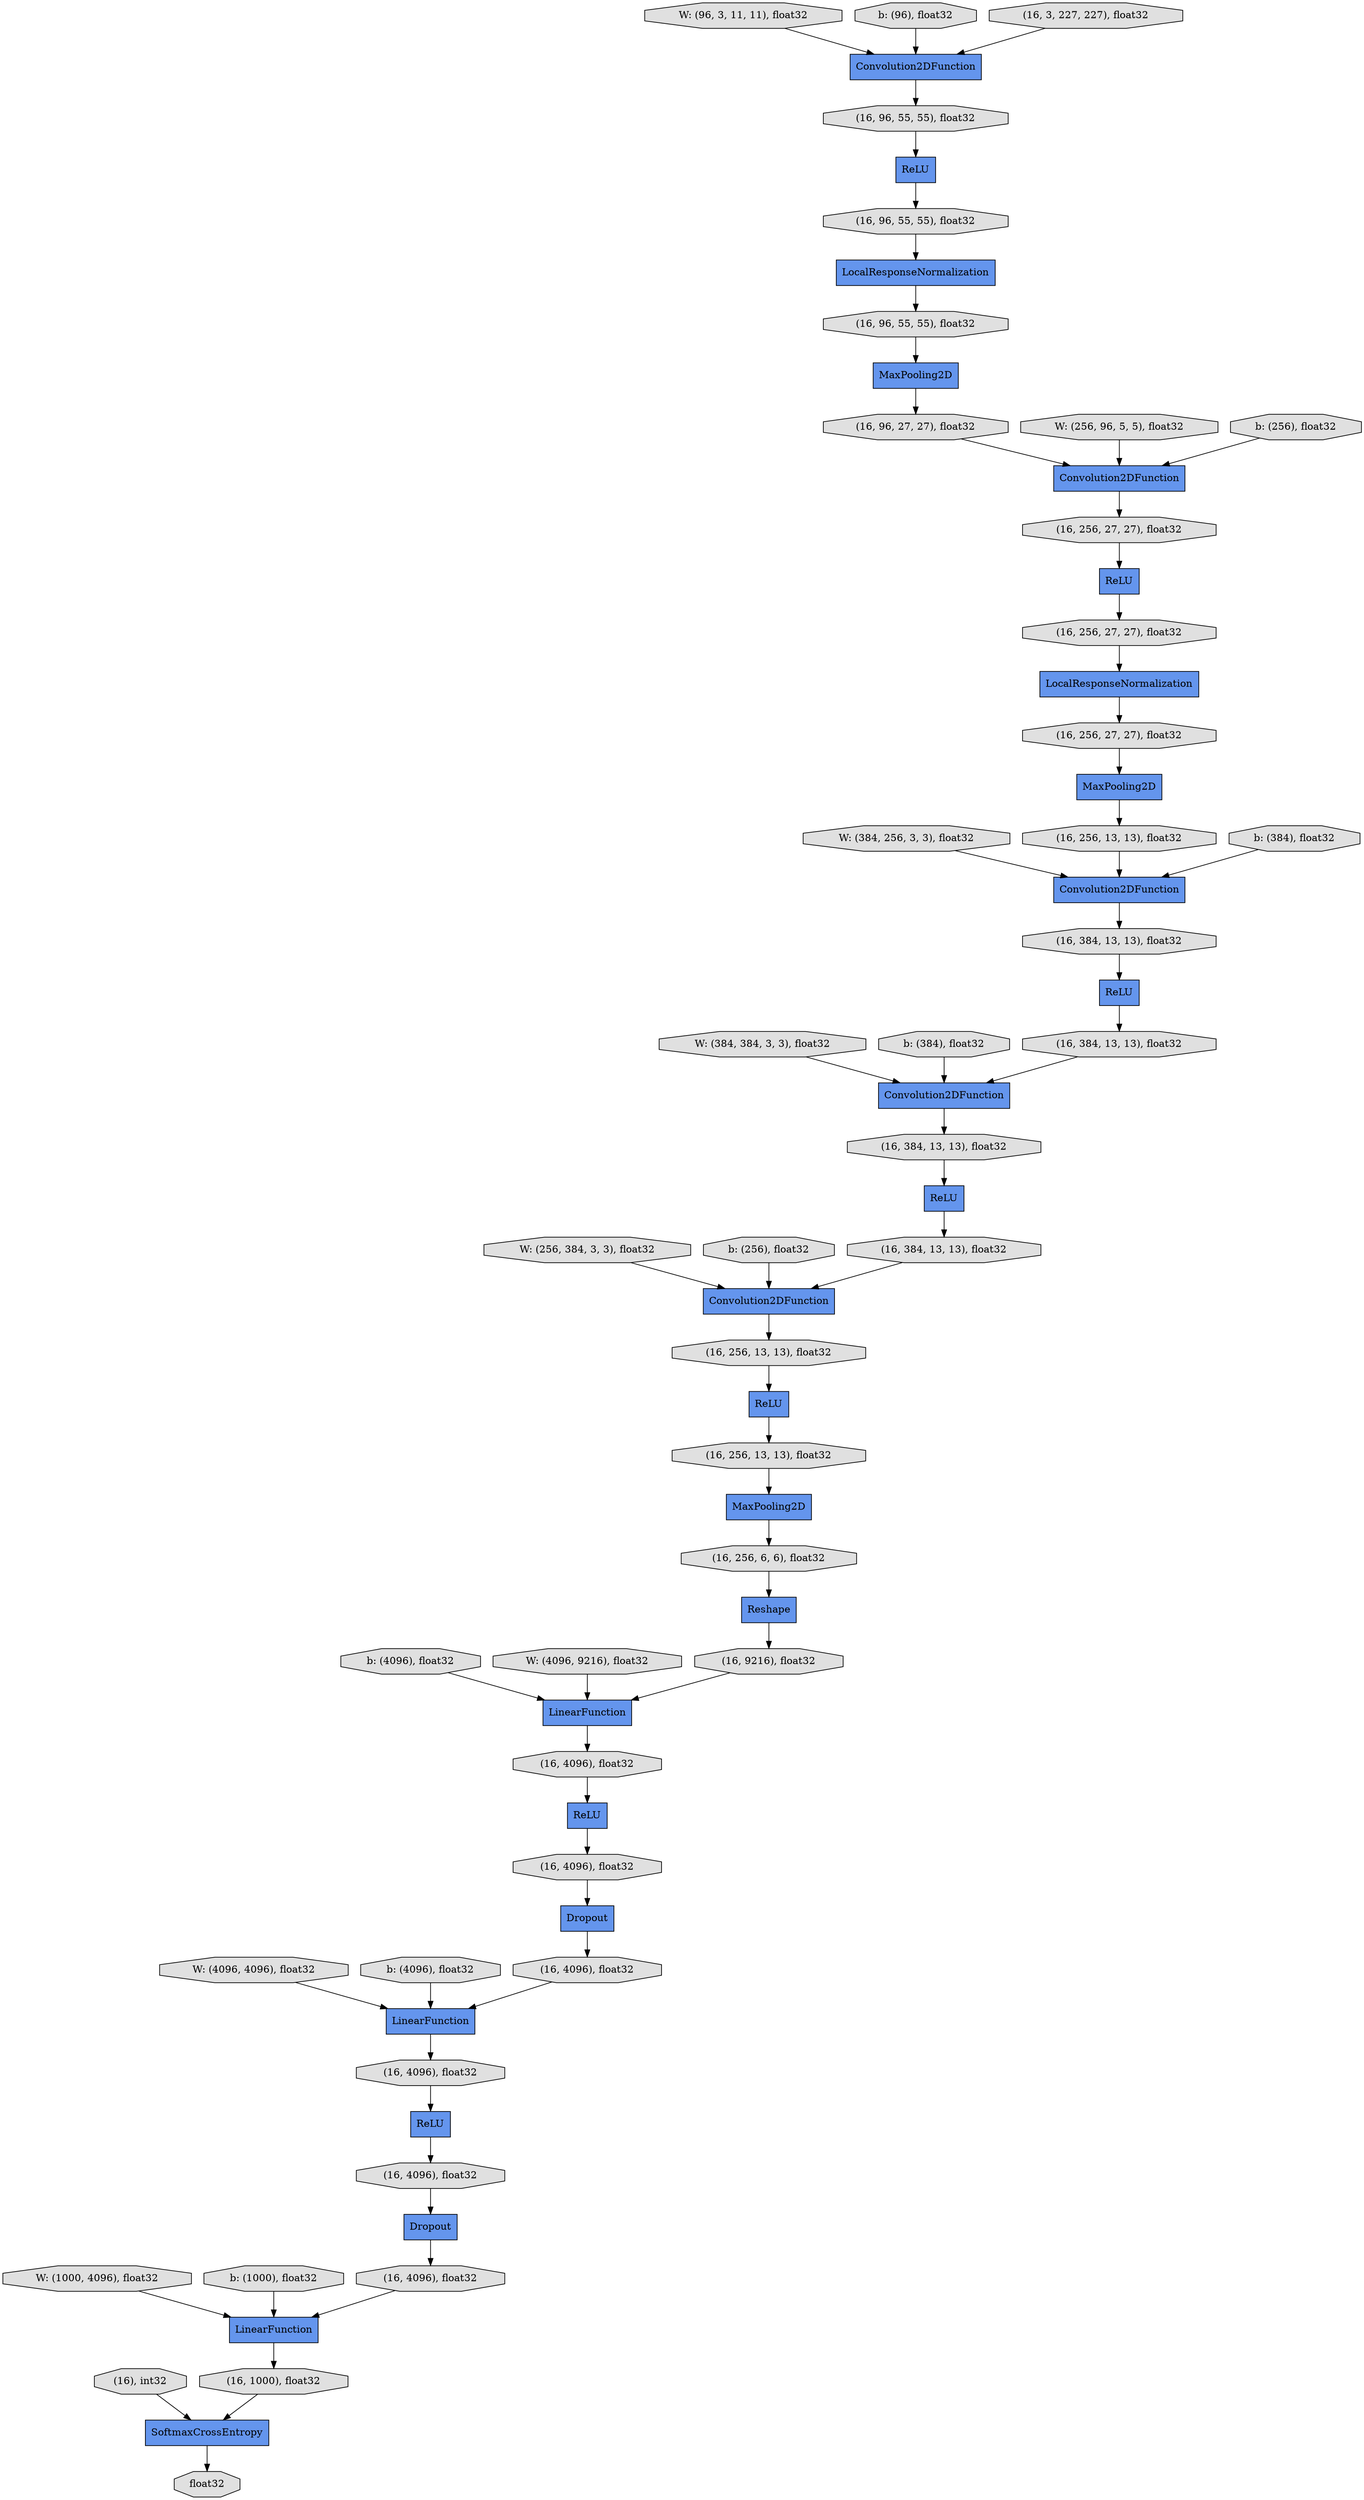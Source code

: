 digraph graphname{rankdir=TB;140604908601416 [label="(16, 384, 13, 13), float32",shape="octagon",fillcolor="#E0E0E0",style="filled"];140606117449800 [label="W: (96, 3, 11, 11), float32",shape="octagon",fillcolor="#E0E0E0",style="filled"];140604908603488 [label="Reshape",shape="record",fillcolor="#6495ED",style="filled"];140604908634240 [label="(16, 4096), float32",shape="octagon",fillcolor="#E0E0E0",style="filled"];140604908601472 [label="Convolution2DFunction",shape="record",fillcolor="#6495ED",style="filled"];140606027528344 [label="W: (384, 256, 3, 3), float32",shape="octagon",fillcolor="#E0E0E0",style="filled"];140604908601528 [label="(16, 256, 13, 13), float32",shape="octagon",fillcolor="#E0E0E0",style="filled"];140604908603600 [label="ReLU",shape="record",fillcolor="#6495ED",style="filled"];140604908634352 [label="LinearFunction",shape="record",fillcolor="#6495ED",style="filled"];140606027567344 [label="b: (4096), float32",shape="octagon",fillcolor="#E0E0E0",style="filled"];140604908634408 [label="SoftmaxCrossEntropy",shape="record",fillcolor="#6495ED",style="filled"];140604908603712 [label="(16, 9216), float32",shape="octagon",fillcolor="#E0E0E0",style="filled"];140604908603768 [label="LinearFunction",shape="record",fillcolor="#6495ED",style="filled"];140606027528568 [label="b: (384), float32",shape="octagon",fillcolor="#E0E0E0",style="filled"];140604908634520 [label="(16, 1000), float32",shape="octagon",fillcolor="#E0E0E0",style="filled"];140604908601808 [label="(16, 384, 13, 13), float32",shape="octagon",fillcolor="#E0E0E0",style="filled"];140604908603880 [label="Dropout",shape="record",fillcolor="#6495ED",style="filled"];140606117450248 [label="b: (96), float32",shape="octagon",fillcolor="#E0E0E0",style="filled"];140604908603936 [label="(16, 4096), float32",shape="octagon",fillcolor="#E0E0E0",style="filled"];140604908485152 [label="Convolution2DFunction",shape="record",fillcolor="#6495ED",style="filled"];140604908634688 [label="(16), int32",shape="octagon",fillcolor="#E0E0E0",style="filled"];140604908601920 [label="ReLU",shape="record",fillcolor="#6495ED",style="filled"];140606027567736 [label="W: (4096, 4096), float32",shape="octagon",fillcolor="#E0E0E0",style="filled"];140604908604104 [label="(16, 4096), float32",shape="octagon",fillcolor="#E0E0E0",style="filled"];140604908485320 [label="(16, 96, 55, 55), float32",shape="octagon",fillcolor="#E0E0E0",style="filled"];140604908602088 [label="Convolution2DFunction",shape="record",fillcolor="#6495ED",style="filled"];140606027528960 [label="W: (384, 384, 3, 3), float32",shape="octagon",fillcolor="#E0E0E0",style="filled"];140604908602144 [label="(16, 384, 13, 13), float32",shape="octagon",fillcolor="#E0E0E0",style="filled"];140606027567960 [label="b: (4096), float32",shape="octagon",fillcolor="#E0E0E0",style="filled"];140606027529184 [label="b: (384), float32",shape="octagon",fillcolor="#E0E0E0",style="filled"];140604908602368 [label="(16, 384, 13, 13), float32",shape="octagon",fillcolor="#E0E0E0",style="filled"];140604908485712 [label="(16, 256, 27, 27), float32",shape="octagon",fillcolor="#E0E0E0",style="filled"];140604908602480 [label="ReLU",shape="record",fillcolor="#6495ED",style="filled"];140606153153672 [label="(16, 96, 27, 27), float32",shape="octagon",fillcolor="#E0E0E0",style="filled"];140604908604608 [label="LinearFunction",shape="record",fillcolor="#6495ED",style="filled"];140604908485824 [label="MaxPooling2D",shape="record",fillcolor="#6495ED",style="filled"];140604908635360 [label="float32",shape="octagon",fillcolor="#E0E0E0",style="filled"];140606027568352 [label="W: (1000, 4096), float32",shape="octagon",fillcolor="#E0E0E0",style="filled"];140604908483808 [label="(16, 3, 227, 227), float32",shape="octagon",fillcolor="#E0E0E0",style="filled"];140604908602648 [label="Convolution2DFunction",shape="record",fillcolor="#6495ED",style="filled"];140604908486608 [label="(16, 256, 27, 27), float32",shape="octagon",fillcolor="#E0E0E0",style="filled"];140604908485936 [label="(16, 256, 27, 27), float32",shape="octagon",fillcolor="#E0E0E0",style="filled"];140604908483864 [label="ReLU",shape="record",fillcolor="#6495ED",style="filled"];140604908602704 [label="(16, 256, 13, 13), float32",shape="octagon",fillcolor="#E0E0E0",style="filled"];140606027529576 [label="W: (256, 384, 3, 3), float32",shape="octagon",fillcolor="#E0E0E0",style="filled"];140604908483920 [label="LocalResponseNormalization",shape="record",fillcolor="#6495ED",style="filled"];140604908483976 [label="Convolution2DFunction",shape="record",fillcolor="#6495ED",style="filled"];140604908604832 [label="(16, 4096), float32",shape="octagon",fillcolor="#E0E0E0",style="filled"];140604908486048 [label="ReLU",shape="record",fillcolor="#6495ED",style="filled"];140606027568576 [label="b: (1000), float32",shape="octagon",fillcolor="#E0E0E0",style="filled"];140604908604888 [label="ReLU",shape="record",fillcolor="#6495ED",style="filled"];140604908484088 [label="(16, 96, 55, 55), float32",shape="octagon",fillcolor="#E0E0E0",style="filled"];140604908604944 [label="Dropout",shape="record",fillcolor="#6495ED",style="filled"];140604908486160 [label="LocalResponseNormalization",shape="record",fillcolor="#6495ED",style="filled"];140604908602928 [label="(16, 256, 13, 13), float32",shape="octagon",fillcolor="#E0E0E0",style="filled"];140604908605000 [label="(16, 4096), float32",shape="octagon",fillcolor="#E0E0E0",style="filled"];140606027529800 [label="b: (256), float32",shape="octagon",fillcolor="#E0E0E0",style="filled"];140604908602984 [label="MaxPooling2D",shape="record",fillcolor="#6495ED",style="filled"];140604908484144 [label="MaxPooling2D",shape="record",fillcolor="#6495ED",style="filled"];140604908603040 [label="ReLU",shape="record",fillcolor="#6495ED",style="filled"];140606027527840 [label="W: (256, 96, 5, 5), float32",shape="octagon",fillcolor="#E0E0E0",style="filled"];140604908484256 [label="(16, 96, 55, 55), float32",shape="octagon",fillcolor="#E0E0E0",style="filled"];140604908605224 [label="(16, 4096), float32",shape="octagon",fillcolor="#E0E0E0",style="filled"];140604908603208 [label="(16, 256, 6, 6), float32",shape="octagon",fillcolor="#E0E0E0",style="filled"];140606027528064 [label="b: (256), float32",shape="octagon",fillcolor="#E0E0E0",style="filled"];140606027530192 [label="W: (4096, 9216), float32",shape="octagon",fillcolor="#E0E0E0",style="filled"];140604908605000 -> 140604908604888;140604908604888 -> 140604908605224;140604908485152 -> 140604908485936;140606027529184 -> 140604908602088;140606027528344 -> 140604908601472;140604908485936 -> 140604908486048;140606027529800 -> 140604908602648;140606027528568 -> 140604908601472;140604908602368 -> 140604908602480;140606117450248 -> 140604908483976;140604908484144 -> 140606153153672;140604908604608 -> 140604908605000;140606027568352 -> 140604908634352;140604908604104 -> 140604908603880;140604908485824 -> 140604908601528;140606027567960 -> 140604908604608;140604908483920 -> 140604908485320;140604908483976 -> 140604908484256;140606027567344 -> 140604908603768;140606153153672 -> 140604908485152;140604908484256 -> 140604908483864;140604908634688 -> 140604908634408;140604908634408 -> 140604908635360;140604908601416 -> 140604908602088;140604908602144 -> 140604908602648;140604908602984 -> 140604908603208;140606027568576 -> 140604908634352;140604908603040 -> 140604908602704;140604908601472 -> 140604908601808;140604908602704 -> 140604908602984;140604908604832 -> 140604908604608;140604908634240 -> 140604908634352;140606027527840 -> 140604908485152;140604908603600 -> 140604908604104;140604908603880 -> 140604908604832;140604908634352 -> 140604908634520;140604908634520 -> 140604908634408;140606027529576 -> 140604908602648;140604908601920 -> 140604908601416;140604908483808 -> 140604908483976;140604908603768 -> 140604908603936;140604908483864 -> 140604908484088;140604908604944 -> 140604908634240;140604908603936 -> 140604908603600;140604908486608 -> 140604908485824;140604908603208 -> 140604908603488;140606027528064 -> 140604908485152;140606027528960 -> 140604908602088;140604908486160 -> 140604908486608;140604908484088 -> 140604908483920;140604908605224 -> 140604908604944;140604908603712 -> 140604908603768;140606027567736 -> 140604908604608;140604908601528 -> 140604908601472;140604908602928 -> 140604908603040;140604908602480 -> 140604908602144;140604908603488 -> 140604908603712;140604908486048 -> 140604908485712;140606027530192 -> 140604908603768;140604908602648 -> 140604908602928;140604908602088 -> 140604908602368;140606117449800 -> 140604908483976;140604908485712 -> 140604908486160;140604908601808 -> 140604908601920;140604908485320 -> 140604908484144;}